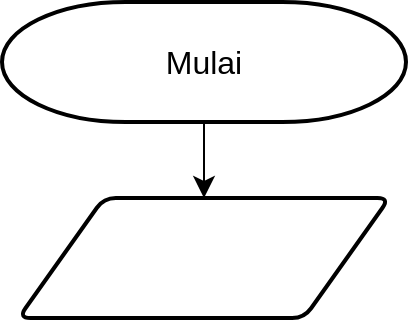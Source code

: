 <mxfile version="27.1.1">
  <diagram name="Halaman-1" id="wJ_XCW0FvU3v2qt3uHw4">
    <mxGraphModel dx="1842" dy="1014" grid="0" gridSize="10" guides="1" tooltips="1" connect="1" arrows="1" fold="1" page="0" pageScale="1" pageWidth="827" pageHeight="1169" math="0" shadow="0">
      <root>
        <mxCell id="0" />
        <mxCell id="1" parent="0" />
        <mxCell id="uulCPoqh_mjpZ0UpOVS5-6" style="edgeStyle=none;curved=1;rounded=0;orthogonalLoop=1;jettySize=auto;html=1;fontSize=12;startSize=8;endSize=8;entryX=0.5;entryY=0;entryDx=0;entryDy=0;" edge="1" parent="1" source="uulCPoqh_mjpZ0UpOVS5-5" target="uulCPoqh_mjpZ0UpOVS5-7">
          <mxGeometry relative="1" as="geometry">
            <mxPoint x="-469" y="66.6" as="targetPoint" />
          </mxGeometry>
        </mxCell>
        <mxCell id="uulCPoqh_mjpZ0UpOVS5-5" value="&lt;font style=&quot;font-size: 16px;&quot;&gt;Mulai&lt;/font&gt;" style="strokeWidth=2;html=1;shape=mxgraph.flowchart.terminator;whiteSpace=wrap;" vertex="1" parent="1">
          <mxGeometry x="-570" y="-49" width="202" height="60" as="geometry" />
        </mxCell>
        <mxCell id="uulCPoqh_mjpZ0UpOVS5-7" value="" style="shape=parallelogram;html=1;strokeWidth=2;perimeter=parallelogramPerimeter;whiteSpace=wrap;rounded=1;arcSize=12;size=0.23;" vertex="1" parent="1">
          <mxGeometry x="-561.75" y="49" width="185.5" height="60" as="geometry" />
        </mxCell>
      </root>
    </mxGraphModel>
  </diagram>
</mxfile>
